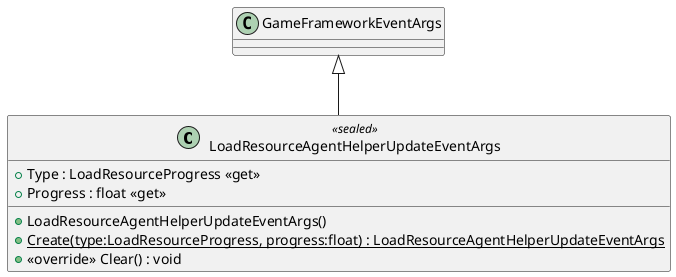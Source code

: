 @startuml
class LoadResourceAgentHelperUpdateEventArgs <<sealed>> {
    + LoadResourceAgentHelperUpdateEventArgs()
    + Type : LoadResourceProgress <<get>>
    + Progress : float <<get>>
    + {static} Create(type:LoadResourceProgress, progress:float) : LoadResourceAgentHelperUpdateEventArgs
    + <<override>> Clear() : void
}
GameFrameworkEventArgs <|-- LoadResourceAgentHelperUpdateEventArgs
@enduml
